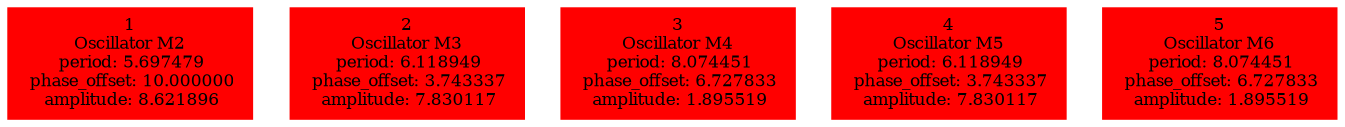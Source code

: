  digraph g{ forcelabels=true;
1 [label=<1<BR />Oscillator M2<BR /> period: 5.697479<BR /> phase_offset: 10.000000<BR /> amplitude: 8.621896>, shape=box,color=red,style=filled,fontsize=8];2 [label=<2<BR />Oscillator M3<BR /> period: 6.118949<BR /> phase_offset: 3.743337<BR /> amplitude: 7.830117>, shape=box,color=red,style=filled,fontsize=8];3 [label=<3<BR />Oscillator M4<BR /> period: 8.074451<BR /> phase_offset: 6.727833<BR /> amplitude: 1.895519>, shape=box,color=red,style=filled,fontsize=8];4 [label=<4<BR />Oscillator M5<BR /> period: 6.118949<BR /> phase_offset: 3.743337<BR /> amplitude: 7.830117>, shape=box,color=red,style=filled,fontsize=8];5 [label=<5<BR />Oscillator M6<BR /> period: 8.074451<BR /> phase_offset: 6.727833<BR /> amplitude: 1.895519>, shape=box,color=red,style=filled,fontsize=8]; }
